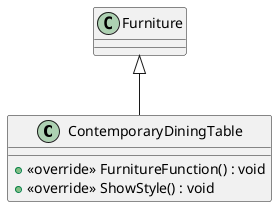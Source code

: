 @startuml
class ContemporaryDiningTable {
    + <<override>> FurnitureFunction() : void
    + <<override>> ShowStyle() : void
}
Furniture <|-- ContemporaryDiningTable
@enduml
